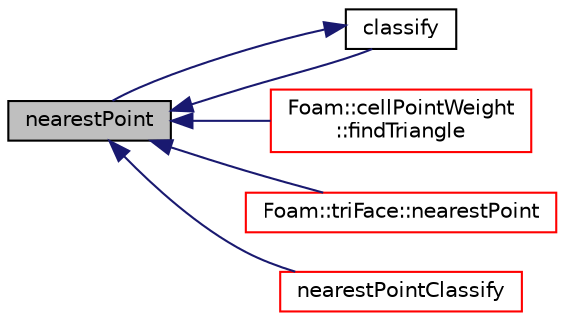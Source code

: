 digraph "nearestPoint"
{
  bgcolor="transparent";
  edge [fontname="Helvetica",fontsize="10",labelfontname="Helvetica",labelfontsize="10"];
  node [fontname="Helvetica",fontsize="10",shape=record];
  rankdir="LR";
  Node1 [label="nearestPoint",height=0.2,width=0.4,color="black", fillcolor="grey75", style="filled", fontcolor="black"];
  Node1 -> Node2 [dir="back",color="midnightblue",fontsize="10",style="solid",fontname="Helvetica"];
  Node2 [label="classify",height=0.2,width=0.4,color="black",URL="$a02770.html#a5ac52b8066e2ec001a897ea7e3553efe",tooltip="Classify nearest point to p in triangle plane. "];
  Node2 -> Node1 [dir="back",color="midnightblue",fontsize="10",style="solid",fontname="Helvetica"];
  Node1 -> Node3 [dir="back",color="midnightblue",fontsize="10",style="solid",fontname="Helvetica"];
  Node3 [label="Foam::cellPointWeight\l::findTriangle",height=0.2,width=0.4,color="red",URL="$a00218.html#a20eb498d3295cd0297ddedb866e3cef9"];
  Node1 -> Node4 [dir="back",color="midnightblue",fontsize="10",style="solid",fontname="Helvetica"];
  Node4 [label="Foam::triFace::nearestPoint",height=0.2,width=0.4,color="red",URL="$a02772.html#a9d58e87ff3d50799fd3aeee8f74aaf89",tooltip="Return nearest point to face. "];
  Node1 -> Node5 [dir="back",color="midnightblue",fontsize="10",style="solid",fontname="Helvetica"];
  Node5 [label="nearestPointClassify",height=0.2,width=0.4,color="red",URL="$a02770.html#a64414cbb67fcc6b132a86d7ddc6b1e66",tooltip="Find the nearest point to p on the triangle and classify it: "];
}
